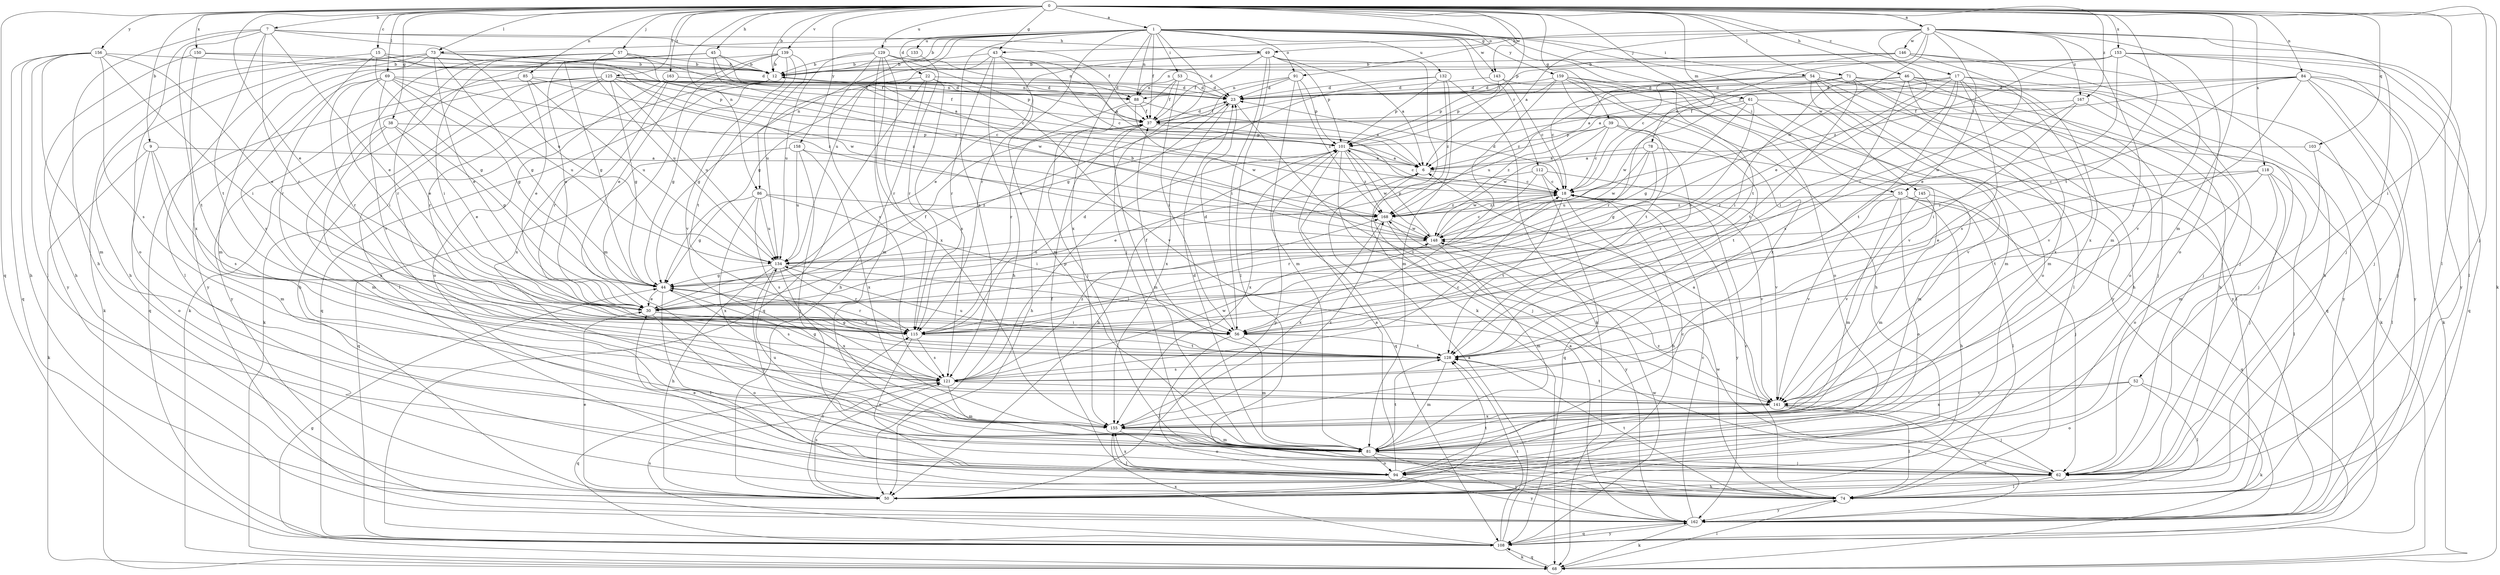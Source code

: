 strict digraph  {
0;
1;
5;
6;
7;
9;
12;
15;
17;
18;
22;
23;
30;
37;
38;
39;
43;
44;
45;
46;
49;
50;
52;
53;
54;
55;
56;
57;
61;
62;
68;
69;
71;
73;
74;
78;
81;
84;
85;
86;
88;
91;
94;
101;
103;
108;
112;
115;
118;
121;
125;
128;
129;
132;
133;
134;
139;
141;
143;
145;
146;
148;
150;
153;
155;
156;
158;
159;
162;
163;
167;
168;
0 -> 1  [label=a];
0 -> 5  [label=a];
0 -> 7  [label=b];
0 -> 9  [label=b];
0 -> 12  [label=b];
0 -> 15  [label=c];
0 -> 17  [label=c];
0 -> 30  [label=e];
0 -> 38  [label=g];
0 -> 39  [label=g];
0 -> 43  [label=g];
0 -> 45  [label=h];
0 -> 46  [label=h];
0 -> 52  [label=i];
0 -> 57  [label=j];
0 -> 61  [label=j];
0 -> 62  [label=j];
0 -> 68  [label=k];
0 -> 69  [label=l];
0 -> 71  [label=l];
0 -> 73  [label=l];
0 -> 78  [label=m];
0 -> 81  [label=m];
0 -> 84  [label=n];
0 -> 85  [label=n];
0 -> 86  [label=n];
0 -> 91  [label=o];
0 -> 101  [label=p];
0 -> 103  [label=q];
0 -> 108  [label=q];
0 -> 118  [label=s];
0 -> 125  [label=t];
0 -> 128  [label=t];
0 -> 129  [label=u];
0 -> 139  [label=v];
0 -> 143  [label=w];
0 -> 150  [label=x];
0 -> 153  [label=x];
0 -> 156  [label=y];
0 -> 158  [label=y];
0 -> 163  [label=z];
0 -> 167  [label=z];
1 -> 12  [label=b];
1 -> 22  [label=d];
1 -> 37  [label=f];
1 -> 53  [label=i];
1 -> 54  [label=i];
1 -> 55  [label=i];
1 -> 62  [label=j];
1 -> 73  [label=l];
1 -> 86  [label=n];
1 -> 88  [label=n];
1 -> 91  [label=o];
1 -> 112  [label=r];
1 -> 115  [label=r];
1 -> 121  [label=s];
1 -> 128  [label=t];
1 -> 132  [label=u];
1 -> 133  [label=u];
1 -> 134  [label=u];
1 -> 143  [label=w];
1 -> 145  [label=w];
1 -> 155  [label=x];
1 -> 159  [label=y];
5 -> 6  [label=a];
5 -> 18  [label=c];
5 -> 30  [label=e];
5 -> 43  [label=g];
5 -> 49  [label=h];
5 -> 55  [label=i];
5 -> 56  [label=i];
5 -> 62  [label=j];
5 -> 74  [label=l];
5 -> 81  [label=m];
5 -> 94  [label=o];
5 -> 146  [label=w];
5 -> 148  [label=w];
5 -> 167  [label=z];
6 -> 18  [label=c];
7 -> 30  [label=e];
7 -> 37  [label=f];
7 -> 49  [label=h];
7 -> 50  [label=h];
7 -> 94  [label=o];
7 -> 115  [label=r];
7 -> 128  [label=t];
7 -> 134  [label=u];
7 -> 155  [label=x];
9 -> 6  [label=a];
9 -> 68  [label=k];
9 -> 81  [label=m];
9 -> 94  [label=o];
9 -> 121  [label=s];
12 -> 23  [label=d];
12 -> 44  [label=g];
12 -> 68  [label=k];
12 -> 108  [label=q];
15 -> 12  [label=b];
15 -> 44  [label=g];
15 -> 101  [label=p];
15 -> 115  [label=r];
15 -> 148  [label=w];
15 -> 162  [label=y];
17 -> 6  [label=a];
17 -> 23  [label=d];
17 -> 56  [label=i];
17 -> 115  [label=r];
17 -> 121  [label=s];
17 -> 128  [label=t];
17 -> 141  [label=v];
17 -> 155  [label=x];
17 -> 162  [label=y];
18 -> 23  [label=d];
18 -> 50  [label=h];
18 -> 115  [label=r];
18 -> 128  [label=t];
18 -> 141  [label=v];
18 -> 162  [label=y];
18 -> 168  [label=z];
22 -> 23  [label=d];
22 -> 44  [label=g];
22 -> 50  [label=h];
22 -> 108  [label=q];
22 -> 121  [label=s];
22 -> 141  [label=v];
23 -> 37  [label=f];
23 -> 141  [label=v];
23 -> 155  [label=x];
30 -> 37  [label=f];
30 -> 56  [label=i];
30 -> 94  [label=o];
30 -> 115  [label=r];
37 -> 23  [label=d];
37 -> 50  [label=h];
37 -> 81  [label=m];
37 -> 101  [label=p];
38 -> 30  [label=e];
38 -> 44  [label=g];
38 -> 81  [label=m];
38 -> 101  [label=p];
38 -> 155  [label=x];
39 -> 18  [label=c];
39 -> 101  [label=p];
39 -> 115  [label=r];
39 -> 128  [label=t];
39 -> 148  [label=w];
39 -> 168  [label=z];
43 -> 6  [label=a];
43 -> 12  [label=b];
43 -> 18  [label=c];
43 -> 44  [label=g];
43 -> 50  [label=h];
43 -> 81  [label=m];
43 -> 115  [label=r];
44 -> 30  [label=e];
44 -> 74  [label=l];
44 -> 115  [label=r];
44 -> 121  [label=s];
45 -> 12  [label=b];
45 -> 18  [label=c];
45 -> 30  [label=e];
45 -> 37  [label=f];
45 -> 44  [label=g];
45 -> 148  [label=w];
45 -> 162  [label=y];
46 -> 23  [label=d];
46 -> 50  [label=h];
46 -> 56  [label=i];
46 -> 62  [label=j];
46 -> 94  [label=o];
46 -> 121  [label=s];
46 -> 162  [label=y];
49 -> 6  [label=a];
49 -> 12  [label=b];
49 -> 30  [label=e];
49 -> 37  [label=f];
49 -> 56  [label=i];
49 -> 68  [label=k];
49 -> 74  [label=l];
49 -> 101  [label=p];
50 -> 30  [label=e];
50 -> 101  [label=p];
50 -> 115  [label=r];
50 -> 121  [label=s];
50 -> 128  [label=t];
52 -> 68  [label=k];
52 -> 74  [label=l];
52 -> 94  [label=o];
52 -> 141  [label=v];
52 -> 155  [label=x];
53 -> 23  [label=d];
53 -> 37  [label=f];
53 -> 56  [label=i];
53 -> 62  [label=j];
53 -> 88  [label=n];
54 -> 18  [label=c];
54 -> 23  [label=d];
54 -> 68  [label=k];
54 -> 74  [label=l];
54 -> 81  [label=m];
54 -> 94  [label=o];
54 -> 108  [label=q];
54 -> 134  [label=u];
54 -> 162  [label=y];
55 -> 50  [label=h];
55 -> 74  [label=l];
55 -> 81  [label=m];
55 -> 94  [label=o];
55 -> 108  [label=q];
55 -> 141  [label=v];
55 -> 168  [label=z];
56 -> 23  [label=d];
56 -> 74  [label=l];
56 -> 81  [label=m];
56 -> 128  [label=t];
57 -> 12  [label=b];
57 -> 37  [label=f];
57 -> 56  [label=i];
57 -> 115  [label=r];
57 -> 134  [label=u];
57 -> 141  [label=v];
57 -> 168  [label=z];
61 -> 30  [label=e];
61 -> 37  [label=f];
61 -> 44  [label=g];
61 -> 74  [label=l];
61 -> 141  [label=v];
61 -> 148  [label=w];
62 -> 50  [label=h];
62 -> 74  [label=l];
62 -> 168  [label=z];
68 -> 44  [label=g];
68 -> 74  [label=l];
68 -> 108  [label=q];
69 -> 23  [label=d];
69 -> 30  [label=e];
69 -> 44  [label=g];
69 -> 56  [label=i];
69 -> 115  [label=r];
69 -> 121  [label=s];
69 -> 134  [label=u];
69 -> 168  [label=z];
71 -> 23  [label=d];
71 -> 50  [label=h];
71 -> 62  [label=j];
71 -> 81  [label=m];
71 -> 115  [label=r];
71 -> 128  [label=t];
71 -> 168  [label=z];
73 -> 6  [label=a];
73 -> 12  [label=b];
73 -> 30  [label=e];
73 -> 44  [label=g];
73 -> 50  [label=h];
73 -> 68  [label=k];
73 -> 74  [label=l];
73 -> 81  [label=m];
74 -> 18  [label=c];
74 -> 128  [label=t];
74 -> 148  [label=w];
74 -> 162  [label=y];
78 -> 6  [label=a];
78 -> 44  [label=g];
78 -> 81  [label=m];
78 -> 134  [label=u];
78 -> 148  [label=w];
81 -> 23  [label=d];
81 -> 62  [label=j];
81 -> 94  [label=o];
81 -> 128  [label=t];
81 -> 134  [label=u];
81 -> 162  [label=y];
84 -> 6  [label=a];
84 -> 23  [label=d];
84 -> 37  [label=f];
84 -> 56  [label=i];
84 -> 62  [label=j];
84 -> 68  [label=k];
84 -> 108  [label=q];
84 -> 115  [label=r];
84 -> 162  [label=y];
85 -> 23  [label=d];
85 -> 30  [label=e];
85 -> 108  [label=q];
85 -> 134  [label=u];
85 -> 168  [label=z];
86 -> 44  [label=g];
86 -> 56  [label=i];
86 -> 121  [label=s];
86 -> 134  [label=u];
86 -> 155  [label=x];
86 -> 168  [label=z];
88 -> 6  [label=a];
88 -> 37  [label=f];
88 -> 115  [label=r];
88 -> 148  [label=w];
91 -> 23  [label=d];
91 -> 30  [label=e];
91 -> 81  [label=m];
91 -> 88  [label=n];
91 -> 101  [label=p];
91 -> 168  [label=z];
94 -> 6  [label=a];
94 -> 18  [label=c];
94 -> 30  [label=e];
94 -> 37  [label=f];
94 -> 155  [label=x];
94 -> 162  [label=y];
101 -> 6  [label=a];
101 -> 18  [label=c];
101 -> 50  [label=h];
101 -> 62  [label=j];
101 -> 108  [label=q];
101 -> 148  [label=w];
101 -> 155  [label=x];
101 -> 168  [label=z];
103 -> 6  [label=a];
103 -> 74  [label=l];
103 -> 81  [label=m];
108 -> 6  [label=a];
108 -> 68  [label=k];
108 -> 121  [label=s];
108 -> 128  [label=t];
108 -> 148  [label=w];
108 -> 155  [label=x];
108 -> 162  [label=y];
112 -> 18  [label=c];
112 -> 30  [label=e];
112 -> 108  [label=q];
112 -> 141  [label=v];
112 -> 148  [label=w];
115 -> 23  [label=d];
115 -> 94  [label=o];
115 -> 121  [label=s];
115 -> 128  [label=t];
118 -> 18  [label=c];
118 -> 30  [label=e];
118 -> 62  [label=j];
118 -> 74  [label=l];
118 -> 94  [label=o];
118 -> 128  [label=t];
121 -> 18  [label=c];
121 -> 44  [label=g];
121 -> 81  [label=m];
121 -> 101  [label=p];
121 -> 108  [label=q];
121 -> 141  [label=v];
121 -> 148  [label=w];
121 -> 168  [label=z];
125 -> 18  [label=c];
125 -> 23  [label=d];
125 -> 37  [label=f];
125 -> 44  [label=g];
125 -> 50  [label=h];
125 -> 74  [label=l];
125 -> 88  [label=n];
125 -> 115  [label=r];
125 -> 134  [label=u];
125 -> 162  [label=y];
128 -> 37  [label=f];
128 -> 44  [label=g];
128 -> 81  [label=m];
128 -> 121  [label=s];
128 -> 134  [label=u];
129 -> 12  [label=b];
129 -> 23  [label=d];
129 -> 81  [label=m];
129 -> 88  [label=n];
129 -> 101  [label=p];
129 -> 115  [label=r];
129 -> 121  [label=s];
129 -> 134  [label=u];
129 -> 155  [label=x];
132 -> 23  [label=d];
132 -> 44  [label=g];
132 -> 68  [label=k];
132 -> 81  [label=m];
132 -> 101  [label=p];
132 -> 168  [label=z];
133 -> 12  [label=b];
133 -> 115  [label=r];
134 -> 44  [label=g];
134 -> 50  [label=h];
134 -> 56  [label=i];
134 -> 62  [label=j];
134 -> 115  [label=r];
134 -> 155  [label=x];
139 -> 12  [label=b];
139 -> 30  [label=e];
139 -> 68  [label=k];
139 -> 81  [label=m];
139 -> 128  [label=t];
139 -> 134  [label=u];
139 -> 141  [label=v];
141 -> 6  [label=a];
141 -> 62  [label=j];
141 -> 74  [label=l];
141 -> 128  [label=t];
141 -> 155  [label=x];
143 -> 18  [label=c];
143 -> 23  [label=d];
143 -> 101  [label=p];
143 -> 141  [label=v];
145 -> 62  [label=j];
145 -> 81  [label=m];
145 -> 141  [label=v];
145 -> 168  [label=z];
146 -> 12  [label=b];
146 -> 18  [label=c];
146 -> 50  [label=h];
146 -> 62  [label=j];
146 -> 88  [label=n];
146 -> 155  [label=x];
148 -> 12  [label=b];
148 -> 18  [label=c];
148 -> 81  [label=m];
148 -> 101  [label=p];
148 -> 134  [label=u];
150 -> 12  [label=b];
150 -> 23  [label=d];
150 -> 50  [label=h];
150 -> 128  [label=t];
153 -> 12  [label=b];
153 -> 30  [label=e];
153 -> 37  [label=f];
153 -> 62  [label=j];
153 -> 74  [label=l];
153 -> 141  [label=v];
153 -> 162  [label=y];
153 -> 168  [label=z];
155 -> 74  [label=l];
155 -> 81  [label=m];
155 -> 94  [label=o];
155 -> 168  [label=z];
156 -> 12  [label=b];
156 -> 30  [label=e];
156 -> 50  [label=h];
156 -> 56  [label=i];
156 -> 74  [label=l];
156 -> 81  [label=m];
156 -> 108  [label=q];
156 -> 121  [label=s];
158 -> 6  [label=a];
158 -> 62  [label=j];
158 -> 108  [label=q];
158 -> 134  [label=u];
158 -> 155  [label=x];
159 -> 23  [label=d];
159 -> 50  [label=h];
159 -> 56  [label=i];
159 -> 94  [label=o];
159 -> 101  [label=p];
159 -> 128  [label=t];
159 -> 155  [label=x];
159 -> 162  [label=y];
162 -> 6  [label=a];
162 -> 18  [label=c];
162 -> 68  [label=k];
162 -> 108  [label=q];
162 -> 141  [label=v];
163 -> 23  [label=d];
163 -> 88  [label=n];
163 -> 94  [label=o];
163 -> 115  [label=r];
163 -> 155  [label=x];
167 -> 37  [label=f];
167 -> 56  [label=i];
167 -> 62  [label=j];
167 -> 148  [label=w];
168 -> 148  [label=w];
168 -> 155  [label=x];
168 -> 162  [label=y];
}
